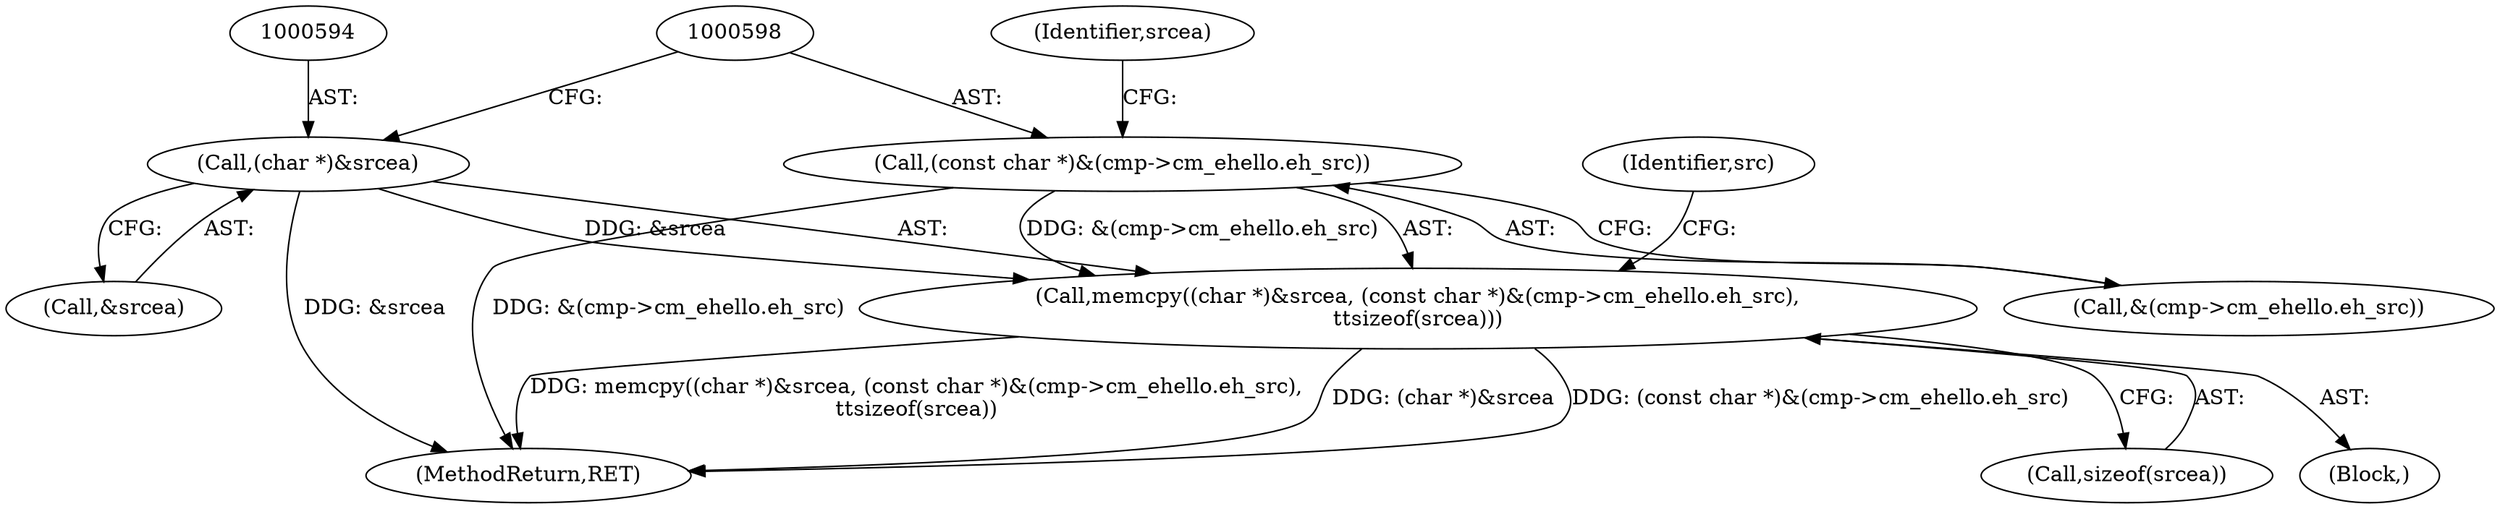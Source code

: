 digraph "0_tcpdump_c6e0531b5def26ecf912e8de6ade86cbdaed3751_0@API" {
"1000592" [label="(Call,memcpy((char *)&srcea, (const char *)&(cmp->cm_ehello.eh_src),\n\t\tsizeof(srcea)))"];
"1000593" [label="(Call,(char *)&srcea)"];
"1000597" [label="(Call,(const char *)&(cmp->cm_ehello.eh_src))"];
"1000722" [label="(MethodReturn,RET)"];
"1000593" [label="(Call,(char *)&srcea)"];
"1000608" [label="(Identifier,src)"];
"1000597" [label="(Call,(const char *)&(cmp->cm_ehello.eh_src))"];
"1000595" [label="(Call,&srcea)"];
"1000592" [label="(Call,memcpy((char *)&srcea, (const char *)&(cmp->cm_ehello.eh_src),\n\t\tsizeof(srcea)))"];
"1000599" [label="(Call,&(cmp->cm_ehello.eh_src))"];
"1000606" [label="(Identifier,srcea)"];
"1000605" [label="(Call,sizeof(srcea))"];
"1000146" [label="(Block,)"];
"1000592" -> "1000146"  [label="AST: "];
"1000592" -> "1000605"  [label="CFG: "];
"1000593" -> "1000592"  [label="AST: "];
"1000597" -> "1000592"  [label="AST: "];
"1000605" -> "1000592"  [label="AST: "];
"1000608" -> "1000592"  [label="CFG: "];
"1000592" -> "1000722"  [label="DDG: (const char *)&(cmp->cm_ehello.eh_src)"];
"1000592" -> "1000722"  [label="DDG: memcpy((char *)&srcea, (const char *)&(cmp->cm_ehello.eh_src),\n\t\tsizeof(srcea))"];
"1000592" -> "1000722"  [label="DDG: (char *)&srcea"];
"1000593" -> "1000592"  [label="DDG: &srcea"];
"1000597" -> "1000592"  [label="DDG: &(cmp->cm_ehello.eh_src)"];
"1000593" -> "1000595"  [label="CFG: "];
"1000594" -> "1000593"  [label="AST: "];
"1000595" -> "1000593"  [label="AST: "];
"1000598" -> "1000593"  [label="CFG: "];
"1000593" -> "1000722"  [label="DDG: &srcea"];
"1000597" -> "1000599"  [label="CFG: "];
"1000598" -> "1000597"  [label="AST: "];
"1000599" -> "1000597"  [label="AST: "];
"1000606" -> "1000597"  [label="CFG: "];
"1000597" -> "1000722"  [label="DDG: &(cmp->cm_ehello.eh_src)"];
}
